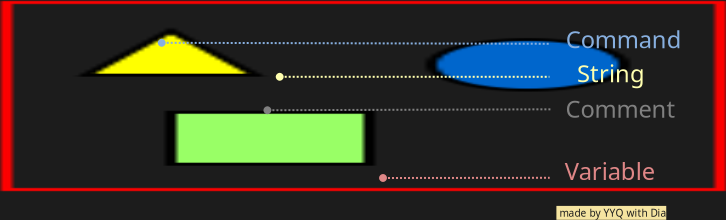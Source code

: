 <?xml version="1.0" encoding="UTF-8"?>
<dia:diagram xmlns:dia="http://www.lysator.liu.se/~alla/dia/">
  <dia:layer name="Background" visible="true" active="true">
    <dia:object type="Standard - Image" version="0" id="O0">
      <dia:attribute name="obj_pos">
        <dia:point val="6.38,0.26"/>
      </dia:attribute>
      <dia:attribute name="obj_bb">
        <dia:rectangle val="6.33,0.21;42.68,9.81"/>
      </dia:attribute>
      <dia:attribute name="elem_corner">
        <dia:point val="6.38,0.26"/>
      </dia:attribute>
      <dia:attribute name="elem_width">
        <dia:real val="36.25"/>
      </dia:attribute>
      <dia:attribute name="elem_height">
        <dia:real val="9.5"/>
      </dia:attribute>
      <dia:attribute name="draw_border">
        <dia:boolean val="false"/>
      </dia:attribute>
      <dia:attribute name="keep_aspect">
        <dia:boolean val="true"/>
      </dia:attribute>
      <dia:attribute name="file">
        <dia:string>#mxl_sample.png#</dia:string>
      </dia:attribute>
    </dia:object>
    <dia:object type="Standard - Text" version="1" id="O1">
      <dia:attribute name="obj_pos">
        <dia:point val="36.83,9.21"/>
      </dia:attribute>
      <dia:attribute name="obj_bb">
        <dia:rectangle val="34.759,8.025;38.901,9.505"/>
      </dia:attribute>
      <dia:attribute name="text">
        <dia:composite type="text">
          <dia:attribute name="string">
            <dia:string>#Variable#</dia:string>
          </dia:attribute>
          <dia:attribute name="font">
            <dia:font family="Continuum Medium" style="0" name="Courier"/>
          </dia:attribute>
          <dia:attribute name="height">
            <dia:real val="1.482"/>
          </dia:attribute>
          <dia:attribute name="pos">
            <dia:point val="36.83,9.21"/>
          </dia:attribute>
          <dia:attribute name="color">
            <dia:color val="#df8787"/>
          </dia:attribute>
          <dia:attribute name="alignment">
            <dia:enum val="1"/>
          </dia:attribute>
        </dia:composite>
      </dia:attribute>
      <dia:attribute name="valign">
        <dia:enum val="3"/>
      </dia:attribute>
    </dia:object>
    <dia:object type="Standard - Line" version="0" id="O2">
      <dia:attribute name="obj_pos">
        <dia:point val="25.33,9.11"/>
      </dia:attribute>
      <dia:attribute name="obj_bb">
        <dia:rectangle val="25.259,8.889;33.865,9.331"/>
      </dia:attribute>
      <dia:attribute name="conn_endpoints">
        <dia:point val="25.33,9.11"/>
        <dia:point val="33.815,9.1"/>
      </dia:attribute>
      <dia:attribute name="numcp">
        <dia:int val="1"/>
      </dia:attribute>
      <dia:attribute name="line_color">
        <dia:color val="#df8787"/>
      </dia:attribute>
      <dia:attribute name="line_style">
        <dia:enum val="4"/>
      </dia:attribute>
      <dia:attribute name="start_arrow">
        <dia:enum val="8"/>
      </dia:attribute>
      <dia:attribute name="start_arrow_length">
        <dia:real val="0.3"/>
      </dia:attribute>
      <dia:attribute name="start_arrow_width">
        <dia:real val="0.3"/>
      </dia:attribute>
    </dia:object>
    <dia:object type="Standard - Text" version="1" id="O3">
      <dia:attribute name="obj_pos">
        <dia:point val="36.883,4.327"/>
      </dia:attribute>
      <dia:attribute name="obj_bb">
        <dia:rectangle val="35.492,3.143;38.273,4.622"/>
      </dia:attribute>
      <dia:attribute name="text">
        <dia:composite type="text">
          <dia:attribute name="string">
            <dia:string>#String#</dia:string>
          </dia:attribute>
          <dia:attribute name="font">
            <dia:font family="Continuum Medium" style="0" name="Courier"/>
          </dia:attribute>
          <dia:attribute name="height">
            <dia:real val="1.482"/>
          </dia:attribute>
          <dia:attribute name="pos">
            <dia:point val="36.883,4.327"/>
          </dia:attribute>
          <dia:attribute name="color">
            <dia:color val="#ffffaf"/>
          </dia:attribute>
          <dia:attribute name="alignment">
            <dia:enum val="1"/>
          </dia:attribute>
        </dia:composite>
      </dia:attribute>
      <dia:attribute name="valign">
        <dia:enum val="3"/>
      </dia:attribute>
    </dia:object>
    <dia:object type="Standard - Line" version="0" id="O4">
      <dia:attribute name="obj_pos">
        <dia:point val="20.165,4.05"/>
      </dia:attribute>
      <dia:attribute name="obj_bb">
        <dia:rectangle val="20.095,3.829;33.85,4.271"/>
      </dia:attribute>
      <dia:attribute name="conn_endpoints">
        <dia:point val="20.165,4.05"/>
        <dia:point val="33.8,4.05"/>
      </dia:attribute>
      <dia:attribute name="numcp">
        <dia:int val="1"/>
      </dia:attribute>
      <dia:attribute name="line_color">
        <dia:color val="#ffffaf"/>
      </dia:attribute>
      <dia:attribute name="line_style">
        <dia:enum val="4"/>
      </dia:attribute>
      <dia:attribute name="start_arrow">
        <dia:enum val="8"/>
      </dia:attribute>
      <dia:attribute name="start_arrow_length">
        <dia:real val="0.3"/>
      </dia:attribute>
      <dia:attribute name="start_arrow_width">
        <dia:real val="0.3"/>
      </dia:attribute>
    </dia:object>
    <dia:object type="Standard - Text" version="1" id="O5">
      <dia:attribute name="obj_pos">
        <dia:point val="34.15,11.2"/>
      </dia:attribute>
      <dia:attribute name="obj_bb">
        <dia:rectangle val="34.15,10.623;40.362,11.2"/>
      </dia:attribute>
      <dia:attribute name="text">
        <dia:composite type="text">
          <dia:attribute name="string">
            <dia:string># made by YYQ with Dia #</dia:string>
          </dia:attribute>
          <dia:attribute name="font">
            <dia:font family="Dungeon" style="0" name="Courier"/>
          </dia:attribute>
          <dia:attribute name="height">
            <dia:real val="0.635"/>
          </dia:attribute>
          <dia:attribute name="pos">
            <dia:point val="34.15,11.088"/>
          </dia:attribute>
          <dia:attribute name="color">
            <dia:color val="#1c1c1c"/>
          </dia:attribute>
          <dia:attribute name="alignment">
            <dia:enum val="0"/>
          </dia:attribute>
        </dia:composite>
      </dia:attribute>
      <dia:attribute name="valign">
        <dia:enum val="1"/>
      </dia:attribute>
      <dia:attribute name="fill_color">
        <dia:color val="#f5e4a0"/>
      </dia:attribute>
      <dia:attribute name="show_background">
        <dia:boolean val="true"/>
      </dia:attribute>
    </dia:object>
    <dia:group>
      <dia:object type="Standard - Line" version="0" id="O6">
        <dia:attribute name="obj_pos">
          <dia:point val="19.55,5.722"/>
        </dia:attribute>
        <dia:attribute name="obj_bb">
          <dia:rectangle val="19.48,5.5;33.9,5.942"/>
        </dia:attribute>
        <dia:attribute name="conn_endpoints">
          <dia:point val="19.55,5.722"/>
          <dia:point val="33.85,5.675"/>
        </dia:attribute>
        <dia:attribute name="numcp">
          <dia:int val="1"/>
        </dia:attribute>
        <dia:attribute name="line_color">
          <dia:color val="#808080"/>
        </dia:attribute>
        <dia:attribute name="line_style">
          <dia:enum val="4"/>
        </dia:attribute>
        <dia:attribute name="start_arrow">
          <dia:enum val="8"/>
        </dia:attribute>
        <dia:attribute name="start_arrow_length">
          <dia:real val="0.3"/>
        </dia:attribute>
        <dia:attribute name="start_arrow_width">
          <dia:real val="0.3"/>
        </dia:attribute>
      </dia:object>
      <dia:object type="Standard - Text" version="1" id="O7">
        <dia:attribute name="obj_pos">
          <dia:point val="34.6,6.1"/>
        </dia:attribute>
        <dia:attribute name="obj_bb">
          <dia:rectangle val="34.6,4.915;39.218,6.395"/>
        </dia:attribute>
        <dia:attribute name="text">
          <dia:composite type="text">
            <dia:attribute name="string">
              <dia:string>#Comment#</dia:string>
            </dia:attribute>
            <dia:attribute name="font">
              <dia:font family="Continuum Medium" style="0" name="Courier"/>
            </dia:attribute>
            <dia:attribute name="height">
              <dia:real val="1.482"/>
            </dia:attribute>
            <dia:attribute name="pos">
              <dia:point val="34.6,6.1"/>
            </dia:attribute>
            <dia:attribute name="color">
              <dia:color val="#808080"/>
            </dia:attribute>
            <dia:attribute name="alignment">
              <dia:enum val="0"/>
            </dia:attribute>
          </dia:composite>
        </dia:attribute>
        <dia:attribute name="valign">
          <dia:enum val="3"/>
        </dia:attribute>
      </dia:object>
    </dia:group>
    <dia:object type="Standard - Line" version="0" id="O8">
      <dia:attribute name="obj_pos">
        <dia:point val="14.265,2.35"/>
      </dia:attribute>
      <dia:attribute name="obj_bb">
        <dia:rectangle val="14.194,2.13;33.9,2.571"/>
      </dia:attribute>
      <dia:attribute name="conn_endpoints">
        <dia:point val="14.265,2.35"/>
        <dia:point val="33.85,2.4"/>
      </dia:attribute>
      <dia:attribute name="numcp">
        <dia:int val="1"/>
      </dia:attribute>
      <dia:attribute name="line_color">
        <dia:color val="#87afdf"/>
      </dia:attribute>
      <dia:attribute name="line_style">
        <dia:enum val="4"/>
      </dia:attribute>
      <dia:attribute name="start_arrow">
        <dia:enum val="8"/>
      </dia:attribute>
      <dia:attribute name="start_arrow_length">
        <dia:real val="0.3"/>
      </dia:attribute>
      <dia:attribute name="start_arrow_width">
        <dia:real val="0.3"/>
      </dia:attribute>
    </dia:object>
    <dia:object type="Standard - Text" version="1" id="O9">
      <dia:attribute name="obj_pos">
        <dia:point val="34.615,2.627"/>
      </dia:attribute>
      <dia:attribute name="obj_bb">
        <dia:rectangle val="34.615,1.442;39.64,2.922"/>
      </dia:attribute>
      <dia:attribute name="text">
        <dia:composite type="text">
          <dia:attribute name="string">
            <dia:string>#Command#</dia:string>
          </dia:attribute>
          <dia:attribute name="font">
            <dia:font family="Continuum Medium" style="0" name="Courier"/>
          </dia:attribute>
          <dia:attribute name="height">
            <dia:real val="1.482"/>
          </dia:attribute>
          <dia:attribute name="pos">
            <dia:point val="34.615,2.627"/>
          </dia:attribute>
          <dia:attribute name="color">
            <dia:color val="#87afdf"/>
          </dia:attribute>
          <dia:attribute name="alignment">
            <dia:enum val="0"/>
          </dia:attribute>
        </dia:composite>
      </dia:attribute>
      <dia:attribute name="valign">
        <dia:enum val="3"/>
      </dia:attribute>
    </dia:object>
    <dia:object type="Standard - Text" version="1" id="O10">
      <dia:attribute name="obj_pos">
        <dia:point val="36.865,9.5"/>
      </dia:attribute>
      <dia:attribute name="obj_bb">
        <dia:rectangle val="36.847,8.886;36.865,9.687"/>
      </dia:attribute>
      <dia:attribute name="text">
        <dia:composite type="text">
          <dia:attribute name="string">
            <dia:string>##</dia:string>
          </dia:attribute>
          <dia:attribute name="font">
            <dia:font family="sans" style="0" name="Helvetica"/>
          </dia:attribute>
          <dia:attribute name="height">
            <dia:real val="0.8"/>
          </dia:attribute>
          <dia:attribute name="pos">
            <dia:point val="36.865,9.5"/>
          </dia:attribute>
          <dia:attribute name="color">
            <dia:color val="#000000"/>
          </dia:attribute>
          <dia:attribute name="alignment">
            <dia:enum val="0"/>
          </dia:attribute>
        </dia:composite>
      </dia:attribute>
      <dia:attribute name="valign">
        <dia:enum val="3"/>
      </dia:attribute>
    </dia:object>
    <dia:object type="Standard - Text" version="1" id="O11">
      <dia:attribute name="obj_pos">
        <dia:point val="37.015,20.6"/>
      </dia:attribute>
      <dia:attribute name="obj_bb">
        <dia:rectangle val="37.015,20.005;37.015,20.75"/>
      </dia:attribute>
      <dia:attribute name="text">
        <dia:composite type="text">
          <dia:attribute name="string">
            <dia:string>##</dia:string>
          </dia:attribute>
          <dia:attribute name="font">
            <dia:font family="sans" style="0" name="Helvetica"/>
          </dia:attribute>
          <dia:attribute name="height">
            <dia:real val="0.8"/>
          </dia:attribute>
          <dia:attribute name="pos">
            <dia:point val="37.015,20.6"/>
          </dia:attribute>
          <dia:attribute name="color">
            <dia:color val="#000000"/>
          </dia:attribute>
          <dia:attribute name="alignment">
            <dia:enum val="0"/>
          </dia:attribute>
        </dia:composite>
      </dia:attribute>
      <dia:attribute name="valign">
        <dia:enum val="3"/>
      </dia:attribute>
    </dia:object>
  </dia:layer>
</dia:diagram>
